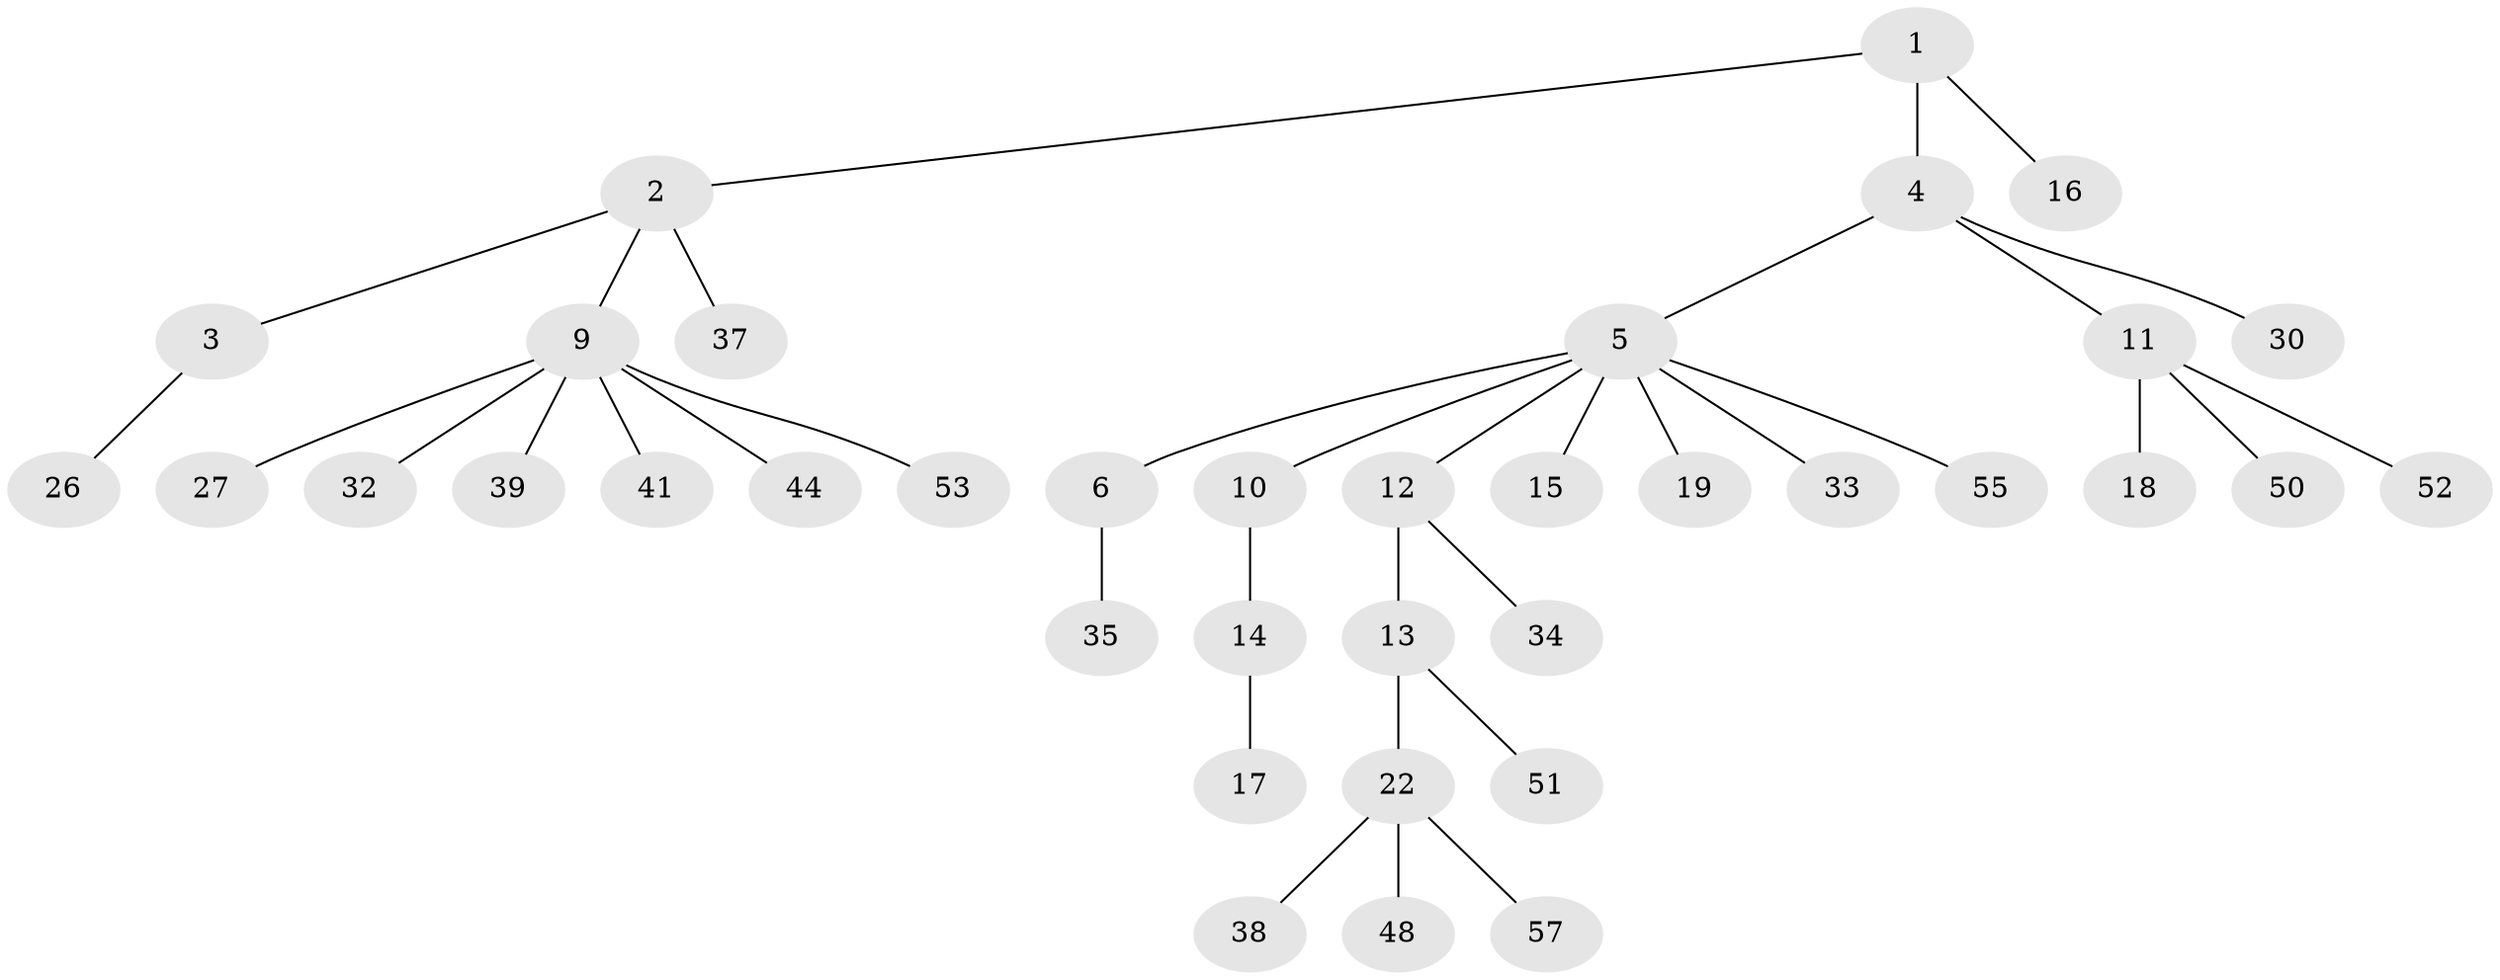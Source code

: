 // Generated by graph-tools (version 1.1) at 2025/52/02/27/25 19:52:09]
// undirected, 37 vertices, 36 edges
graph export_dot {
graph [start="1"]
  node [color=gray90,style=filled];
  1 [super="+24"];
  2 [super="+31"];
  3 [super="+49"];
  4 [super="+7"];
  5 [super="+8"];
  6 [super="+23"];
  9 [super="+25"];
  10 [super="+40"];
  11 [super="+20"];
  12;
  13 [super="+43"];
  14;
  15;
  16 [super="+29"];
  17 [super="+21"];
  18;
  19 [super="+42"];
  22 [super="+36"];
  26 [super="+28"];
  27;
  30;
  32;
  33 [super="+54"];
  34 [super="+45"];
  35 [super="+47"];
  37;
  38;
  39 [super="+46"];
  41;
  44;
  48;
  50 [super="+56"];
  51;
  52;
  53;
  55;
  57;
  1 -- 2;
  1 -- 4;
  1 -- 16;
  2 -- 3;
  2 -- 9;
  2 -- 37;
  3 -- 26;
  4 -- 5;
  4 -- 30;
  4 -- 11;
  5 -- 6;
  5 -- 12;
  5 -- 55;
  5 -- 33;
  5 -- 19;
  5 -- 10;
  5 -- 15;
  6 -- 35;
  9 -- 27;
  9 -- 41;
  9 -- 44;
  9 -- 32;
  9 -- 53;
  9 -- 39;
  10 -- 14;
  11 -- 18;
  11 -- 50;
  11 -- 52;
  12 -- 13;
  12 -- 34;
  13 -- 22;
  13 -- 51;
  14 -- 17;
  22 -- 48;
  22 -- 57;
  22 -- 38;
}
